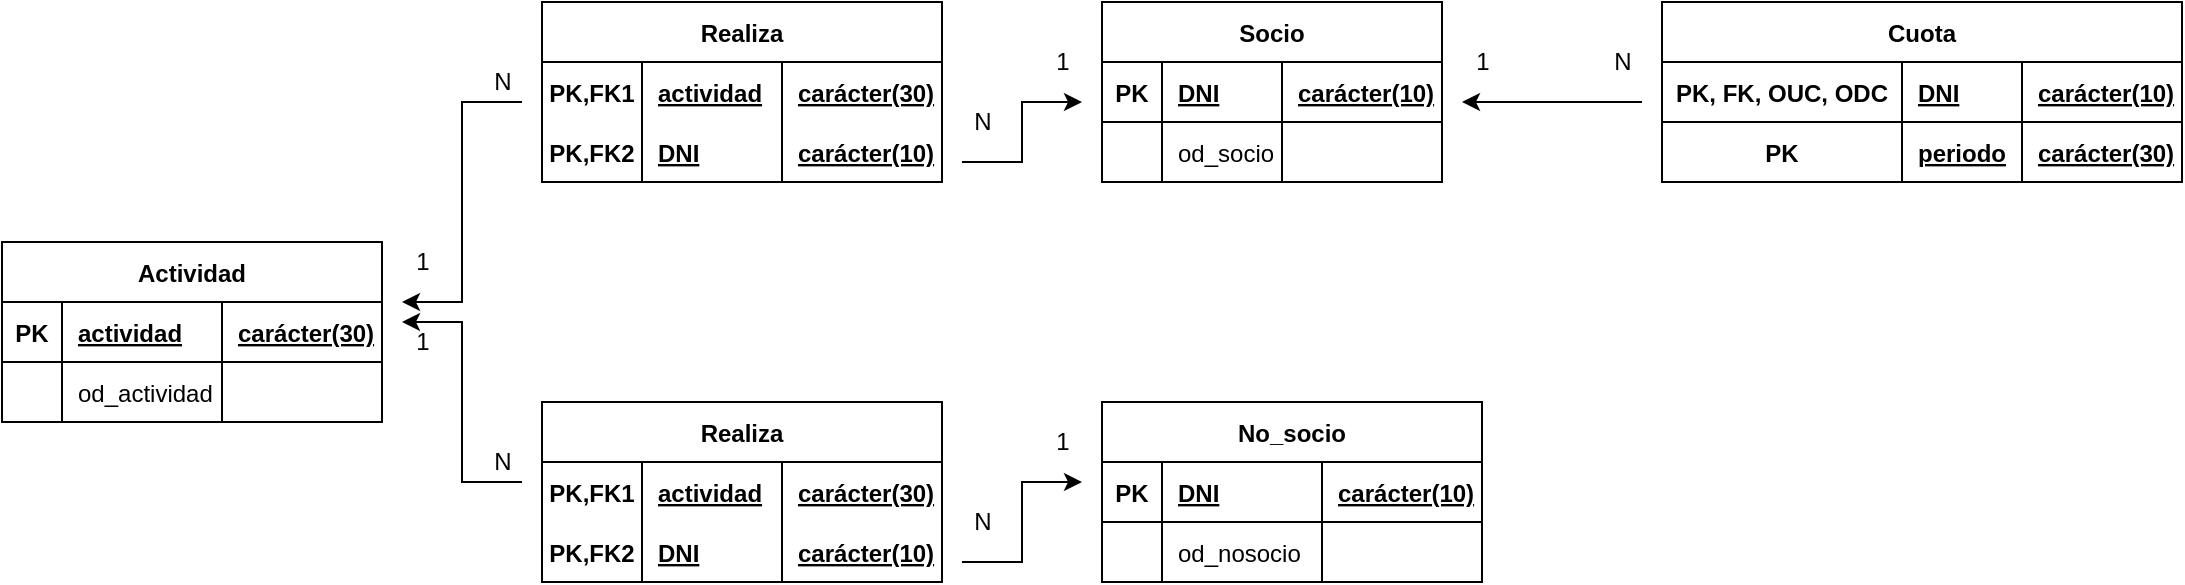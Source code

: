 <mxfile version="15.6.8" type="google"><diagram id="mFzgBz6xGNBg_vK4PwO4" name="Page-1"><mxGraphModel dx="796" dy="492" grid="1" gridSize="10" guides="1" tooltips="1" connect="1" arrows="1" fold="1" page="1" pageScale="1" pageWidth="827" pageHeight="1169" math="0" shadow="0"><root><mxCell id="0"/><mxCell id="1" parent="0"/><mxCell id="G2ap2LPUetN_FUaJZ956-1" value="Actividad" style="shape=table;startSize=30;container=1;collapsible=1;childLayout=tableLayout;fixedRows=1;rowLines=0;fontStyle=1;align=center;resizeLast=1;" vertex="1" parent="1"><mxGeometry x="130" y="160" width="190" height="90" as="geometry"/></mxCell><mxCell id="G2ap2LPUetN_FUaJZ956-2" value="" style="shape=partialRectangle;collapsible=0;dropTarget=0;pointerEvents=0;fillColor=none;top=0;left=0;bottom=1;right=0;points=[[0,0.5],[1,0.5]];portConstraint=eastwest;" vertex="1" parent="G2ap2LPUetN_FUaJZ956-1"><mxGeometry y="30" width="190" height="30" as="geometry"/></mxCell><mxCell id="G2ap2LPUetN_FUaJZ956-3" value="PK" style="shape=partialRectangle;connectable=0;fillColor=none;top=0;left=0;bottom=0;right=0;fontStyle=1;overflow=hidden;" vertex="1" parent="G2ap2LPUetN_FUaJZ956-2"><mxGeometry width="30" height="30" as="geometry"><mxRectangle width="30" height="30" as="alternateBounds"/></mxGeometry></mxCell><mxCell id="G2ap2LPUetN_FUaJZ956-4" value="actividad" style="shape=partialRectangle;connectable=0;fillColor=none;top=0;left=0;bottom=0;right=0;align=left;spacingLeft=6;fontStyle=5;overflow=hidden;" vertex="1" parent="G2ap2LPUetN_FUaJZ956-2"><mxGeometry x="30" width="80" height="30" as="geometry"><mxRectangle width="80" height="30" as="alternateBounds"/></mxGeometry></mxCell><mxCell id="G2ap2LPUetN_FUaJZ956-14" value="carácter(30)" style="shape=partialRectangle;connectable=0;fillColor=none;top=0;left=0;bottom=0;right=0;align=left;spacingLeft=6;fontStyle=5;overflow=hidden;" vertex="1" parent="G2ap2LPUetN_FUaJZ956-2"><mxGeometry x="110" width="80" height="30" as="geometry"><mxRectangle width="80" height="30" as="alternateBounds"/></mxGeometry></mxCell><mxCell id="G2ap2LPUetN_FUaJZ956-5" value="" style="shape=partialRectangle;collapsible=0;dropTarget=0;pointerEvents=0;fillColor=none;top=0;left=0;bottom=0;right=0;points=[[0,0.5],[1,0.5]];portConstraint=eastwest;" vertex="1" parent="G2ap2LPUetN_FUaJZ956-1"><mxGeometry y="60" width="190" height="30" as="geometry"/></mxCell><mxCell id="G2ap2LPUetN_FUaJZ956-6" value="" style="shape=partialRectangle;connectable=0;fillColor=none;top=0;left=0;bottom=0;right=0;editable=1;overflow=hidden;" vertex="1" parent="G2ap2LPUetN_FUaJZ956-5"><mxGeometry width="30" height="30" as="geometry"><mxRectangle width="30" height="30" as="alternateBounds"/></mxGeometry></mxCell><mxCell id="G2ap2LPUetN_FUaJZ956-7" value="od_actividad" style="shape=partialRectangle;connectable=0;fillColor=none;top=0;left=0;bottom=0;right=0;align=left;spacingLeft=6;overflow=hidden;" vertex="1" parent="G2ap2LPUetN_FUaJZ956-5"><mxGeometry x="30" width="80" height="30" as="geometry"><mxRectangle width="80" height="30" as="alternateBounds"/></mxGeometry></mxCell><mxCell id="G2ap2LPUetN_FUaJZ956-15" style="shape=partialRectangle;connectable=0;fillColor=none;top=0;left=0;bottom=0;right=0;align=left;spacingLeft=6;overflow=hidden;" vertex="1" parent="G2ap2LPUetN_FUaJZ956-5"><mxGeometry x="110" width="80" height="30" as="geometry"><mxRectangle width="80" height="30" as="alternateBounds"/></mxGeometry></mxCell><mxCell id="G2ap2LPUetN_FUaJZ956-22" value="Realiza" style="shape=table;startSize=30;container=1;collapsible=1;childLayout=tableLayout;fixedRows=1;rowLines=0;fontStyle=1;align=center;resizeLast=1;" vertex="1" parent="1"><mxGeometry x="400" y="40" width="200" height="90" as="geometry"/></mxCell><mxCell id="G2ap2LPUetN_FUaJZ956-23" value="" style="shape=partialRectangle;collapsible=0;dropTarget=0;pointerEvents=0;fillColor=none;top=0;left=0;bottom=0;right=0;points=[[0,0.5],[1,0.5]];portConstraint=eastwest;" vertex="1" parent="G2ap2LPUetN_FUaJZ956-22"><mxGeometry y="30" width="200" height="30" as="geometry"/></mxCell><mxCell id="G2ap2LPUetN_FUaJZ956-24" value="PK,FK1" style="shape=partialRectangle;connectable=0;fillColor=none;top=0;left=0;bottom=0;right=0;fontStyle=1;overflow=hidden;" vertex="1" parent="G2ap2LPUetN_FUaJZ956-23"><mxGeometry width="50" height="30" as="geometry"><mxRectangle width="50" height="30" as="alternateBounds"/></mxGeometry></mxCell><mxCell id="G2ap2LPUetN_FUaJZ956-25" value="actividad" style="shape=partialRectangle;connectable=0;fillColor=none;top=0;left=0;bottom=0;right=0;align=left;spacingLeft=6;fontStyle=5;overflow=hidden;" vertex="1" parent="G2ap2LPUetN_FUaJZ956-23"><mxGeometry x="50" width="70" height="30" as="geometry"><mxRectangle width="70" height="30" as="alternateBounds"/></mxGeometry></mxCell><mxCell id="G2ap2LPUetN_FUaJZ956-35" value="carácter(30)" style="shape=partialRectangle;connectable=0;fillColor=none;top=0;left=0;bottom=0;right=0;align=left;spacingLeft=6;fontStyle=5;overflow=hidden;" vertex="1" parent="G2ap2LPUetN_FUaJZ956-23"><mxGeometry x="120" width="80" height="30" as="geometry"><mxRectangle width="80" height="30" as="alternateBounds"/></mxGeometry></mxCell><mxCell id="G2ap2LPUetN_FUaJZ956-26" value="" style="shape=partialRectangle;collapsible=0;dropTarget=0;pointerEvents=0;fillColor=none;top=0;left=0;bottom=1;right=0;points=[[0,0.5],[1,0.5]];portConstraint=eastwest;" vertex="1" parent="G2ap2LPUetN_FUaJZ956-22"><mxGeometry y="60" width="200" height="30" as="geometry"/></mxCell><mxCell id="G2ap2LPUetN_FUaJZ956-27" value="PK,FK2" style="shape=partialRectangle;connectable=0;fillColor=none;top=0;left=0;bottom=0;right=0;fontStyle=1;overflow=hidden;" vertex="1" parent="G2ap2LPUetN_FUaJZ956-26"><mxGeometry width="50" height="30" as="geometry"><mxRectangle width="50" height="30" as="alternateBounds"/></mxGeometry></mxCell><mxCell id="G2ap2LPUetN_FUaJZ956-28" value="DNI" style="shape=partialRectangle;connectable=0;fillColor=none;top=0;left=0;bottom=0;right=0;align=left;spacingLeft=6;fontStyle=5;overflow=hidden;" vertex="1" parent="G2ap2LPUetN_FUaJZ956-26"><mxGeometry x="50" width="70" height="30" as="geometry"><mxRectangle width="70" height="30" as="alternateBounds"/></mxGeometry></mxCell><mxCell id="G2ap2LPUetN_FUaJZ956-36" value="carácter(10)" style="shape=partialRectangle;connectable=0;fillColor=none;top=0;left=0;bottom=0;right=0;align=left;spacingLeft=6;fontStyle=5;overflow=hidden;" vertex="1" parent="G2ap2LPUetN_FUaJZ956-26"><mxGeometry x="120" width="80" height="30" as="geometry"><mxRectangle width="80" height="30" as="alternateBounds"/></mxGeometry></mxCell><mxCell id="G2ap2LPUetN_FUaJZ956-39" value="Realiza" style="shape=table;startSize=30;container=1;collapsible=1;childLayout=tableLayout;fixedRows=1;rowLines=0;fontStyle=1;align=center;resizeLast=1;" vertex="1" parent="1"><mxGeometry x="400" y="240" width="200" height="90" as="geometry"/></mxCell><mxCell id="G2ap2LPUetN_FUaJZ956-40" value="" style="shape=partialRectangle;collapsible=0;dropTarget=0;pointerEvents=0;fillColor=none;top=0;left=0;bottom=0;right=0;points=[[0,0.5],[1,0.5]];portConstraint=eastwest;" vertex="1" parent="G2ap2LPUetN_FUaJZ956-39"><mxGeometry y="30" width="200" height="30" as="geometry"/></mxCell><mxCell id="G2ap2LPUetN_FUaJZ956-41" value="PK,FK1" style="shape=partialRectangle;connectable=0;fillColor=none;top=0;left=0;bottom=0;right=0;fontStyle=1;overflow=hidden;" vertex="1" parent="G2ap2LPUetN_FUaJZ956-40"><mxGeometry width="50" height="30" as="geometry"><mxRectangle width="50" height="30" as="alternateBounds"/></mxGeometry></mxCell><mxCell id="G2ap2LPUetN_FUaJZ956-42" value="actividad" style="shape=partialRectangle;connectable=0;fillColor=none;top=0;left=0;bottom=0;right=0;align=left;spacingLeft=6;fontStyle=5;overflow=hidden;" vertex="1" parent="G2ap2LPUetN_FUaJZ956-40"><mxGeometry x="50" width="70" height="30" as="geometry"><mxRectangle width="70" height="30" as="alternateBounds"/></mxGeometry></mxCell><mxCell id="G2ap2LPUetN_FUaJZ956-43" value="carácter(30)" style="shape=partialRectangle;connectable=0;fillColor=none;top=0;left=0;bottom=0;right=0;align=left;spacingLeft=6;fontStyle=5;overflow=hidden;" vertex="1" parent="G2ap2LPUetN_FUaJZ956-40"><mxGeometry x="120" width="80" height="30" as="geometry"><mxRectangle width="80" height="30" as="alternateBounds"/></mxGeometry></mxCell><mxCell id="G2ap2LPUetN_FUaJZ956-44" value="" style="shape=partialRectangle;collapsible=0;dropTarget=0;pointerEvents=0;fillColor=none;top=0;left=0;bottom=1;right=0;points=[[0,0.5],[1,0.5]];portConstraint=eastwest;" vertex="1" parent="G2ap2LPUetN_FUaJZ956-39"><mxGeometry y="60" width="200" height="30" as="geometry"/></mxCell><mxCell id="G2ap2LPUetN_FUaJZ956-45" value="PK,FK2" style="shape=partialRectangle;connectable=0;fillColor=none;top=0;left=0;bottom=0;right=0;fontStyle=1;overflow=hidden;" vertex="1" parent="G2ap2LPUetN_FUaJZ956-44"><mxGeometry width="50" height="30" as="geometry"><mxRectangle width="50" height="30" as="alternateBounds"/></mxGeometry></mxCell><mxCell id="G2ap2LPUetN_FUaJZ956-46" value="DNI" style="shape=partialRectangle;connectable=0;fillColor=none;top=0;left=0;bottom=0;right=0;align=left;spacingLeft=6;fontStyle=5;overflow=hidden;" vertex="1" parent="G2ap2LPUetN_FUaJZ956-44"><mxGeometry x="50" width="70" height="30" as="geometry"><mxRectangle width="70" height="30" as="alternateBounds"/></mxGeometry></mxCell><mxCell id="G2ap2LPUetN_FUaJZ956-47" value="carácter(10)" style="shape=partialRectangle;connectable=0;fillColor=none;top=0;left=0;bottom=0;right=0;align=left;spacingLeft=6;fontStyle=5;overflow=hidden;" vertex="1" parent="G2ap2LPUetN_FUaJZ956-44"><mxGeometry x="120" width="80" height="30" as="geometry"><mxRectangle width="80" height="30" as="alternateBounds"/></mxGeometry></mxCell><mxCell id="G2ap2LPUetN_FUaJZ956-56" value="Socio" style="shape=table;startSize=30;container=1;collapsible=1;childLayout=tableLayout;fixedRows=1;rowLines=0;fontStyle=1;align=center;resizeLast=1;" vertex="1" parent="1"><mxGeometry x="680" y="40" width="170" height="90" as="geometry"/></mxCell><mxCell id="G2ap2LPUetN_FUaJZ956-57" value="" style="shape=partialRectangle;collapsible=0;dropTarget=0;pointerEvents=0;fillColor=none;top=0;left=0;bottom=1;right=0;points=[[0,0.5],[1,0.5]];portConstraint=eastwest;" vertex="1" parent="G2ap2LPUetN_FUaJZ956-56"><mxGeometry y="30" width="170" height="30" as="geometry"/></mxCell><mxCell id="G2ap2LPUetN_FUaJZ956-58" value="PK" style="shape=partialRectangle;connectable=0;fillColor=none;top=0;left=0;bottom=0;right=0;fontStyle=1;overflow=hidden;" vertex="1" parent="G2ap2LPUetN_FUaJZ956-57"><mxGeometry width="30" height="30" as="geometry"><mxRectangle width="30" height="30" as="alternateBounds"/></mxGeometry></mxCell><mxCell id="G2ap2LPUetN_FUaJZ956-59" value="DNI" style="shape=partialRectangle;connectable=0;fillColor=none;top=0;left=0;bottom=0;right=0;align=left;spacingLeft=6;fontStyle=5;overflow=hidden;" vertex="1" parent="G2ap2LPUetN_FUaJZ956-57"><mxGeometry x="30" width="60" height="30" as="geometry"><mxRectangle width="60" height="30" as="alternateBounds"/></mxGeometry></mxCell><mxCell id="G2ap2LPUetN_FUaJZ956-90" value="carácter(10)" style="shape=partialRectangle;connectable=0;fillColor=none;top=0;left=0;bottom=0;right=0;align=left;spacingLeft=6;fontStyle=5;overflow=hidden;" vertex="1" parent="G2ap2LPUetN_FUaJZ956-57"><mxGeometry x="90" width="80" height="30" as="geometry"><mxRectangle width="80" height="30" as="alternateBounds"/></mxGeometry></mxCell><mxCell id="G2ap2LPUetN_FUaJZ956-60" value="" style="shape=partialRectangle;collapsible=0;dropTarget=0;pointerEvents=0;fillColor=none;top=0;left=0;bottom=0;right=0;points=[[0,0.5],[1,0.5]];portConstraint=eastwest;" vertex="1" parent="G2ap2LPUetN_FUaJZ956-56"><mxGeometry y="60" width="170" height="30" as="geometry"/></mxCell><mxCell id="G2ap2LPUetN_FUaJZ956-61" value="" style="shape=partialRectangle;connectable=0;fillColor=none;top=0;left=0;bottom=0;right=0;editable=1;overflow=hidden;" vertex="1" parent="G2ap2LPUetN_FUaJZ956-60"><mxGeometry width="30" height="30" as="geometry"><mxRectangle width="30" height="30" as="alternateBounds"/></mxGeometry></mxCell><mxCell id="G2ap2LPUetN_FUaJZ956-62" value="od_socio" style="shape=partialRectangle;connectable=0;fillColor=none;top=0;left=0;bottom=0;right=0;align=left;spacingLeft=6;overflow=hidden;" vertex="1" parent="G2ap2LPUetN_FUaJZ956-60"><mxGeometry x="30" width="60" height="30" as="geometry"><mxRectangle width="60" height="30" as="alternateBounds"/></mxGeometry></mxCell><mxCell id="G2ap2LPUetN_FUaJZ956-91" style="shape=partialRectangle;connectable=0;fillColor=none;top=0;left=0;bottom=0;right=0;align=left;spacingLeft=6;overflow=hidden;" vertex="1" parent="G2ap2LPUetN_FUaJZ956-60"><mxGeometry x="90" width="80" height="30" as="geometry"><mxRectangle width="80" height="30" as="alternateBounds"/></mxGeometry></mxCell><mxCell id="G2ap2LPUetN_FUaJZ956-73" value="No_socio" style="shape=table;startSize=30;container=1;collapsible=1;childLayout=tableLayout;fixedRows=1;rowLines=0;fontStyle=1;align=center;resizeLast=1;" vertex="1" parent="1"><mxGeometry x="680" y="240" width="190" height="90" as="geometry"/></mxCell><mxCell id="G2ap2LPUetN_FUaJZ956-74" value="" style="shape=partialRectangle;collapsible=0;dropTarget=0;pointerEvents=0;fillColor=none;top=0;left=0;bottom=1;right=0;points=[[0,0.5],[1,0.5]];portConstraint=eastwest;" vertex="1" parent="G2ap2LPUetN_FUaJZ956-73"><mxGeometry y="30" width="190" height="30" as="geometry"/></mxCell><mxCell id="G2ap2LPUetN_FUaJZ956-75" value="PK" style="shape=partialRectangle;connectable=0;fillColor=none;top=0;left=0;bottom=0;right=0;fontStyle=1;overflow=hidden;" vertex="1" parent="G2ap2LPUetN_FUaJZ956-74"><mxGeometry width="30" height="30" as="geometry"><mxRectangle width="30" height="30" as="alternateBounds"/></mxGeometry></mxCell><mxCell id="G2ap2LPUetN_FUaJZ956-76" value="DNI" style="shape=partialRectangle;connectable=0;fillColor=none;top=0;left=0;bottom=0;right=0;align=left;spacingLeft=6;fontStyle=5;overflow=hidden;" vertex="1" parent="G2ap2LPUetN_FUaJZ956-74"><mxGeometry x="30" width="80" height="30" as="geometry"><mxRectangle width="80" height="30" as="alternateBounds"/></mxGeometry></mxCell><mxCell id="G2ap2LPUetN_FUaJZ956-86" value="carácter(10)" style="shape=partialRectangle;connectable=0;fillColor=none;top=0;left=0;bottom=0;right=0;align=left;spacingLeft=6;fontStyle=5;overflow=hidden;" vertex="1" parent="G2ap2LPUetN_FUaJZ956-74"><mxGeometry x="110" width="80" height="30" as="geometry"><mxRectangle width="80" height="30" as="alternateBounds"/></mxGeometry></mxCell><mxCell id="G2ap2LPUetN_FUaJZ956-77" value="" style="shape=partialRectangle;collapsible=0;dropTarget=0;pointerEvents=0;fillColor=none;top=0;left=0;bottom=0;right=0;points=[[0,0.5],[1,0.5]];portConstraint=eastwest;" vertex="1" parent="G2ap2LPUetN_FUaJZ956-73"><mxGeometry y="60" width="190" height="30" as="geometry"/></mxCell><mxCell id="G2ap2LPUetN_FUaJZ956-78" value="" style="shape=partialRectangle;connectable=0;fillColor=none;top=0;left=0;bottom=0;right=0;editable=1;overflow=hidden;" vertex="1" parent="G2ap2LPUetN_FUaJZ956-77"><mxGeometry width="30" height="30" as="geometry"><mxRectangle width="30" height="30" as="alternateBounds"/></mxGeometry></mxCell><mxCell id="G2ap2LPUetN_FUaJZ956-79" value="od_nosocio" style="shape=partialRectangle;connectable=0;fillColor=none;top=0;left=0;bottom=0;right=0;align=left;spacingLeft=6;overflow=hidden;" vertex="1" parent="G2ap2LPUetN_FUaJZ956-77"><mxGeometry x="30" width="80" height="30" as="geometry"><mxRectangle width="80" height="30" as="alternateBounds"/></mxGeometry></mxCell><mxCell id="G2ap2LPUetN_FUaJZ956-87" style="shape=partialRectangle;connectable=0;fillColor=none;top=0;left=0;bottom=0;right=0;align=left;spacingLeft=6;overflow=hidden;" vertex="1" parent="G2ap2LPUetN_FUaJZ956-77"><mxGeometry x="110" width="80" height="30" as="geometry"><mxRectangle width="80" height="30" as="alternateBounds"/></mxGeometry></mxCell><mxCell id="G2ap2LPUetN_FUaJZ956-94" value="Cuota" style="shape=table;startSize=30;container=1;collapsible=1;childLayout=tableLayout;fixedRows=1;rowLines=0;fontStyle=1;align=center;resizeLast=1;" vertex="1" parent="1"><mxGeometry x="960" y="40" width="260" height="90" as="geometry"/></mxCell><mxCell id="G2ap2LPUetN_FUaJZ956-95" value="" style="shape=partialRectangle;collapsible=0;dropTarget=0;pointerEvents=0;fillColor=none;top=0;left=0;bottom=1;right=0;points=[[0,0.5],[1,0.5]];portConstraint=eastwest;" vertex="1" parent="G2ap2LPUetN_FUaJZ956-94"><mxGeometry y="30" width="260" height="30" as="geometry"/></mxCell><mxCell id="G2ap2LPUetN_FUaJZ956-96" value="PK, FK, OUC, ODC" style="shape=partialRectangle;connectable=0;fillColor=none;top=0;left=0;bottom=0;right=0;fontStyle=1;overflow=hidden;" vertex="1" parent="G2ap2LPUetN_FUaJZ956-95"><mxGeometry width="120" height="30" as="geometry"><mxRectangle width="120" height="30" as="alternateBounds"/></mxGeometry></mxCell><mxCell id="G2ap2LPUetN_FUaJZ956-97" value="DNI" style="shape=partialRectangle;connectable=0;fillColor=none;top=0;left=0;bottom=0;right=0;align=left;spacingLeft=6;fontStyle=5;overflow=hidden;" vertex="1" parent="G2ap2LPUetN_FUaJZ956-95"><mxGeometry x="120" width="60" height="30" as="geometry"><mxRectangle width="60" height="30" as="alternateBounds"/></mxGeometry></mxCell><mxCell id="G2ap2LPUetN_FUaJZ956-107" value="carácter(10)" style="shape=partialRectangle;connectable=0;fillColor=none;top=0;left=0;bottom=0;right=0;align=left;spacingLeft=6;fontStyle=5;overflow=hidden;" vertex="1" parent="G2ap2LPUetN_FUaJZ956-95"><mxGeometry x="180" width="80" height="30" as="geometry"><mxRectangle width="80" height="30" as="alternateBounds"/></mxGeometry></mxCell><mxCell id="G2ap2LPUetN_FUaJZ956-112" value="" style="shape=partialRectangle;collapsible=0;dropTarget=0;pointerEvents=0;fillColor=none;top=0;left=0;bottom=1;right=0;points=[[0,0.5],[1,0.5]];portConstraint=eastwest;" vertex="1" parent="G2ap2LPUetN_FUaJZ956-94"><mxGeometry y="60" width="260" height="30" as="geometry"/></mxCell><mxCell id="G2ap2LPUetN_FUaJZ956-113" value="PK" style="shape=partialRectangle;connectable=0;fillColor=none;top=0;left=0;bottom=0;right=0;fontStyle=1;overflow=hidden;" vertex="1" parent="G2ap2LPUetN_FUaJZ956-112"><mxGeometry width="120" height="30" as="geometry"><mxRectangle width="120" height="30" as="alternateBounds"/></mxGeometry></mxCell><mxCell id="G2ap2LPUetN_FUaJZ956-114" value="periodo" style="shape=partialRectangle;connectable=0;fillColor=none;top=0;left=0;bottom=0;right=0;align=left;spacingLeft=6;fontStyle=5;overflow=hidden;" vertex="1" parent="G2ap2LPUetN_FUaJZ956-112"><mxGeometry x="120" width="60" height="30" as="geometry"><mxRectangle width="60" height="30" as="alternateBounds"/></mxGeometry></mxCell><mxCell id="G2ap2LPUetN_FUaJZ956-115" value="carácter(30)" style="shape=partialRectangle;connectable=0;fillColor=none;top=0;left=0;bottom=0;right=0;align=left;spacingLeft=6;fontStyle=5;overflow=hidden;" vertex="1" parent="G2ap2LPUetN_FUaJZ956-112"><mxGeometry x="180" width="80" height="30" as="geometry"><mxRectangle width="80" height="30" as="alternateBounds"/></mxGeometry></mxCell><mxCell id="G2ap2LPUetN_FUaJZ956-116" value="" style="endArrow=classic;html=1;rounded=0;" edge="1" parent="1"><mxGeometry width="50" height="50" relative="1" as="geometry"><mxPoint x="390" y="280" as="sourcePoint"/><mxPoint x="330" y="200" as="targetPoint"/><Array as="points"><mxPoint x="360" y="280"/><mxPoint x="360" y="200"/></Array></mxGeometry></mxCell><mxCell id="G2ap2LPUetN_FUaJZ956-117" value="" style="endArrow=classic;html=1;rounded=0;" edge="1" parent="1"><mxGeometry width="50" height="50" relative="1" as="geometry"><mxPoint x="390" y="90" as="sourcePoint"/><mxPoint x="330" y="190" as="targetPoint"/><Array as="points"><mxPoint x="360" y="90"/><mxPoint x="360" y="190"/></Array></mxGeometry></mxCell><mxCell id="G2ap2LPUetN_FUaJZ956-118" value="N" style="text;html=1;align=center;verticalAlign=middle;resizable=0;points=[];autosize=1;strokeColor=none;fillColor=none;" vertex="1" parent="1"><mxGeometry x="370" y="70" width="20" height="20" as="geometry"/></mxCell><mxCell id="G2ap2LPUetN_FUaJZ956-119" value="N" style="text;html=1;align=center;verticalAlign=middle;resizable=0;points=[];autosize=1;strokeColor=none;fillColor=none;" vertex="1" parent="1"><mxGeometry x="370" y="260" width="20" height="20" as="geometry"/></mxCell><mxCell id="G2ap2LPUetN_FUaJZ956-120" value="1" style="text;html=1;align=center;verticalAlign=middle;resizable=0;points=[];autosize=1;strokeColor=none;fillColor=none;" vertex="1" parent="1"><mxGeometry x="330" y="160" width="20" height="20" as="geometry"/></mxCell><mxCell id="G2ap2LPUetN_FUaJZ956-121" value="1" style="text;html=1;align=center;verticalAlign=middle;resizable=0;points=[];autosize=1;strokeColor=none;fillColor=none;" vertex="1" parent="1"><mxGeometry x="330" y="200" width="20" height="20" as="geometry"/></mxCell><mxCell id="G2ap2LPUetN_FUaJZ956-122" value="" style="endArrow=classic;html=1;rounded=0;" edge="1" parent="1"><mxGeometry width="50" height="50" relative="1" as="geometry"><mxPoint x="610" y="120" as="sourcePoint"/><mxPoint x="670" y="90" as="targetPoint"/><Array as="points"><mxPoint x="640" y="120"/><mxPoint x="640" y="90"/></Array></mxGeometry></mxCell><mxCell id="G2ap2LPUetN_FUaJZ956-123" value="" style="endArrow=classic;html=1;rounded=0;" edge="1" parent="1"><mxGeometry width="50" height="50" relative="1" as="geometry"><mxPoint x="610" y="320" as="sourcePoint"/><mxPoint x="670" y="280" as="targetPoint"/><Array as="points"><mxPoint x="640" y="320"/><mxPoint x="640" y="280"/></Array></mxGeometry></mxCell><mxCell id="G2ap2LPUetN_FUaJZ956-124" value="N" style="text;html=1;align=center;verticalAlign=middle;resizable=0;points=[];autosize=1;strokeColor=none;fillColor=none;" vertex="1" parent="1"><mxGeometry x="610" y="290" width="20" height="20" as="geometry"/></mxCell><mxCell id="G2ap2LPUetN_FUaJZ956-125" value="N" style="text;html=1;align=center;verticalAlign=middle;resizable=0;points=[];autosize=1;strokeColor=none;fillColor=none;" vertex="1" parent="1"><mxGeometry x="610" y="90" width="20" height="20" as="geometry"/></mxCell><mxCell id="G2ap2LPUetN_FUaJZ956-126" value="1" style="text;html=1;align=center;verticalAlign=middle;resizable=0;points=[];autosize=1;strokeColor=none;fillColor=none;" vertex="1" parent="1"><mxGeometry x="650" y="60" width="20" height="20" as="geometry"/></mxCell><mxCell id="G2ap2LPUetN_FUaJZ956-127" value="1" style="text;html=1;align=center;verticalAlign=middle;resizable=0;points=[];autosize=1;strokeColor=none;fillColor=none;" vertex="1" parent="1"><mxGeometry x="650" y="250" width="20" height="20" as="geometry"/></mxCell><mxCell id="G2ap2LPUetN_FUaJZ956-128" value="" style="endArrow=classic;html=1;rounded=0;" edge="1" parent="1"><mxGeometry width="50" height="50" relative="1" as="geometry"><mxPoint x="950" y="90" as="sourcePoint"/><mxPoint x="860" y="90" as="targetPoint"/></mxGeometry></mxCell><mxCell id="G2ap2LPUetN_FUaJZ956-130" value="N" style="text;html=1;align=center;verticalAlign=middle;resizable=0;points=[];autosize=1;strokeColor=none;fillColor=none;" vertex="1" parent="1"><mxGeometry x="930" y="60" width="20" height="20" as="geometry"/></mxCell><mxCell id="G2ap2LPUetN_FUaJZ956-131" value="1" style="text;html=1;align=center;verticalAlign=middle;resizable=0;points=[];autosize=1;strokeColor=none;fillColor=none;" vertex="1" parent="1"><mxGeometry x="860" y="60" width="20" height="20" as="geometry"/></mxCell></root></mxGraphModel></diagram></mxfile>